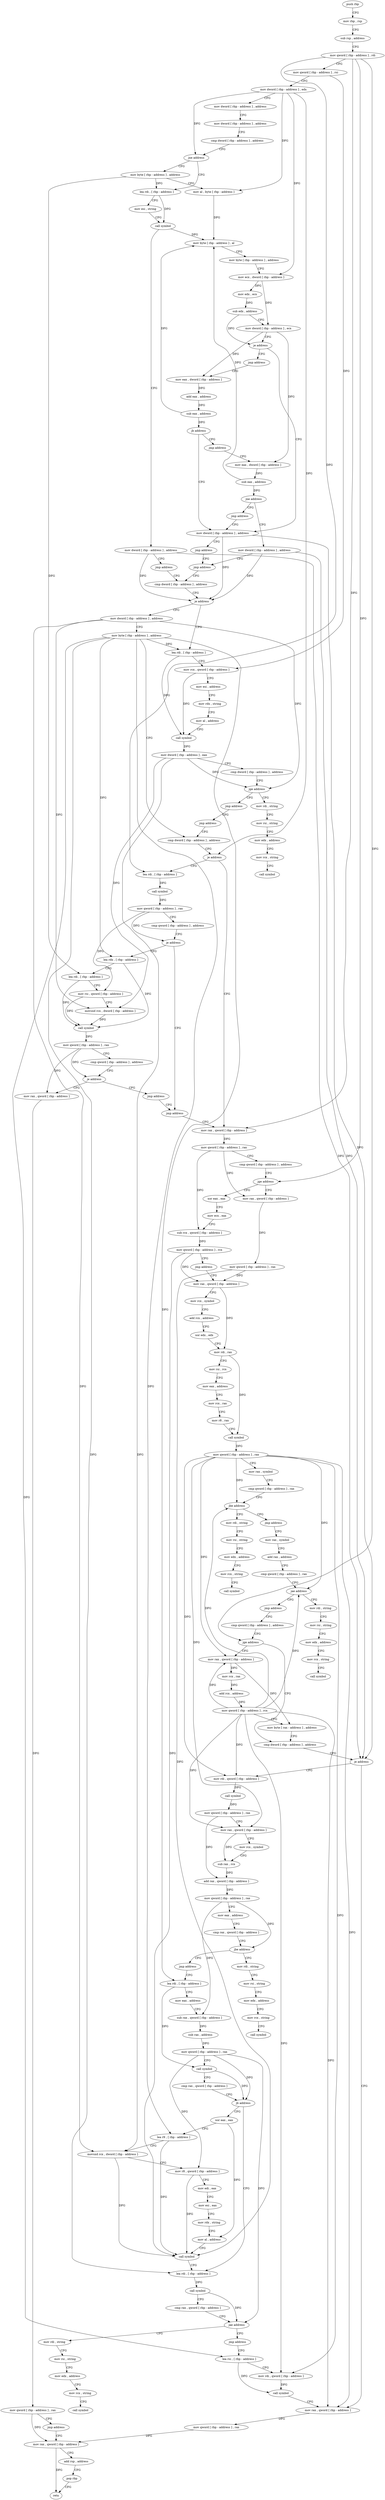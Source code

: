 digraph "func" {
"4255312" [label = "push rbp" ]
"4255313" [label = "mov rbp , rsp" ]
"4255316" [label = "sub rsp , address" ]
"4255323" [label = "mov qword [ rbp - address ] , rdi" ]
"4255327" [label = "mov qword [ rbp - address ] , rsi" ]
"4255331" [label = "mov dword [ rbp - address ] , edx" ]
"4255334" [label = "mov dword [ rbp - address ] , address" ]
"4255341" [label = "mov dword [ rbp - address ] , address" ]
"4255348" [label = "cmp dword [ rbp - address ] , address" ]
"4255352" [label = "jne address" ]
"4255384" [label = "mov byte [ rbp - address ] , address" ]
"4255358" [label = "lea rdi , [ rbp - address ]" ]
"4255388" [label = "mov al , byte [ rbp - address ]" ]
"4255391" [label = "mov byte [ rbp - address ] , al" ]
"4255394" [label = "mov byte [ rbp - address ] , address" ]
"4255398" [label = "mov ecx , dword [ rbp - address ]" ]
"4255401" [label = "mov edx , ecx" ]
"4255403" [label = "sub edx , address" ]
"4255406" [label = "mov dword [ rbp - address ] , ecx" ]
"4255412" [label = "je address" ]
"4255466" [label = "mov dword [ rbp - address ] , address" ]
"4255418" [label = "jmp address" ]
"4255362" [label = "mov esi , string" ]
"4255367" [label = "call symbol" ]
"4255372" [label = "mov dword [ rbp - address ] , address" ]
"4255379" [label = "jmp address" ]
"4255490" [label = "cmp dword [ rbp - address ] , address" ]
"4255473" [label = "jmp address" ]
"4255485" [label = "jmp address" ]
"4255423" [label = "mov eax , dword [ rbp - address ]" ]
"4255494" [label = "je address" ]
"4255593" [label = "mov dword [ rbp - address ] , address" ]
"4255500" [label = "lea rdi , [ rbp - address ]" ]
"4255429" [label = "add eax , address" ]
"4255432" [label = "sub eax , address" ]
"4255435" [label = "jb address" ]
"4255441" [label = "jmp address" ]
"4255600" [label = "mov byte [ rbp - address ] , address" ]
"4255604" [label = "cmp dword [ rbp - address ] , address" ]
"4255504" [label = "mov rcx , qword [ rbp - address ]" ]
"4255508" [label = "mov esi , address" ]
"4255513" [label = "mov rdx , string" ]
"4255523" [label = "mov al , address" ]
"4255525" [label = "call symbol" ]
"4255530" [label = "mov dword [ rbp - address ] , eax" ]
"4255533" [label = "cmp dword [ rbp - address ] , address" ]
"4255537" [label = "jge address" ]
"4255548" [label = "mov rdi , string" ]
"4255543" [label = "jmp address" ]
"4255446" [label = "mov eax , dword [ rbp - address ]" ]
"4255697" [label = "mov rax , qword [ rbp - address ]" ]
"4255701" [label = "mov qword [ rbp - address ] , rax" ]
"4255705" [label = "cmp qword [ rbp - address ] , address" ]
"4255710" [label = "jge address" ]
"4255736" [label = "mov rax , qword [ rbp - address ]" ]
"4255716" [label = "xor eax , eax" ]
"4255614" [label = "lea rdi , [ rbp - address ]" ]
"4255618" [label = "call symbol" ]
"4255623" [label = "mov qword [ rbp - address ] , rax" ]
"4255627" [label = "cmp qword [ rbp - address ] , address" ]
"4255632" [label = "je address" ]
"4255692" [label = "jmp address" ]
"4255638" [label = "lea rdx , [ rbp - address ]" ]
"4255558" [label = "mov rsi , string" ]
"4255568" [label = "mov edx , address" ]
"4255573" [label = "mov rcx , string" ]
"4255583" [label = "call symbol" ]
"4255588" [label = "jmp address" ]
"4255452" [label = "sub eax , address" ]
"4255455" [label = "jne address" ]
"4255478" [label = "mov dword [ rbp - address ] , address" ]
"4255461" [label = "jmp address" ]
"4255740" [label = "mov qword [ rbp - address ] , rax" ]
"4255747" [label = "mov rax , qword [ rbp - address ]" ]
"4255718" [label = "mov ecx , eax" ]
"4255720" [label = "sub rcx , qword [ rbp - address ]" ]
"4255724" [label = "mov qword [ rbp - address ] , rcx" ]
"4255731" [label = "jmp address" ]
"4255642" [label = "lea rdi , [ rbp - address ]" ]
"4255646" [label = "mov rsi , qword [ rbp - address ]" ]
"4255650" [label = "movsxd rcx , dword [ rbp - address ]" ]
"4255654" [label = "call symbol" ]
"4255659" [label = "mov qword [ rbp - address ] , rax" ]
"4255663" [label = "cmp qword [ rbp - address ] , address" ]
"4255668" [label = "je address" ]
"4255687" [label = "jmp address" ]
"4255674" [label = "mov rax , qword [ rbp - address ]" ]
"4255830" [label = "mov rdi , string" ]
"4255840" [label = "mov rsi , string" ]
"4255850" [label = "mov edx , address" ]
"4255855" [label = "mov rcx , string" ]
"4255865" [label = "call symbol" ]
"4255825" [label = "jmp address" ]
"4255870" [label = "mov rax , symbol" ]
"4255754" [label = "mov rcx , symbol" ]
"4255764" [label = "add rcx , address" ]
"4255771" [label = "xor edx , edx" ]
"4255773" [label = "mov rdi , rax" ]
"4255776" [label = "mov rsi , rcx" ]
"4255779" [label = "mov eax , address" ]
"4255784" [label = "mov rcx , rax" ]
"4255787" [label = "mov r8 , rax" ]
"4255790" [label = "call symbol" ]
"4255795" [label = "mov qword [ rbp - address ] , rax" ]
"4255802" [label = "mov rax , symbol" ]
"4255812" [label = "cmp qword [ rbp - address ] , rax" ]
"4255819" [label = "jbe address" ]
"4255678" [label = "mov qword [ rbp - address ] , rax" ]
"4255682" [label = "jmp address" ]
"4256273" [label = "mov rax , qword [ rbp - address ]" ]
"4255608" [label = "je address" ]
"4255880" [label = "add rax , address" ]
"4255886" [label = "cmp qword [ rbp - address ] , rax" ]
"4255893" [label = "jae address" ]
"4255904" [label = "mov rdi , string" ]
"4255899" [label = "jmp address" ]
"4256277" [label = "add rsp , address" ]
"4256284" [label = "pop rbp" ]
"4256285" [label = "retn" ]
"4255914" [label = "mov rsi , string" ]
"4255924" [label = "mov edx , address" ]
"4255929" [label = "mov rcx , string" ]
"4255939" [label = "call symbol" ]
"4255944" [label = "cmp qword [ rbp - address ] , address" ]
"4255949" [label = "jge address" ]
"4255983" [label = "cmp dword [ rbp - address ] , address" ]
"4255955" [label = "mov rax , qword [ rbp - address ]" ]
"4255987" [label = "je address" ]
"4256262" [label = "mov rax , qword [ rbp - address ]" ]
"4255993" [label = "mov rdi , qword [ rbp - address ]" ]
"4255962" [label = "mov rcx , rax" ]
"4255965" [label = "add rcx , address" ]
"4255972" [label = "mov qword [ rbp - address ] , rcx" ]
"4255979" [label = "mov byte [ rax - address ] , address" ]
"4256269" [label = "mov qword [ rbp - address ] , rax" ]
"4256000" [label = "call symbol" ]
"4256005" [label = "mov qword [ rbp - address ] , rax" ]
"4256009" [label = "mov rax , qword [ rbp - address ]" ]
"4256016" [label = "mov rcx , symbol" ]
"4256026" [label = "sub rax , rcx" ]
"4256029" [label = "add rax , qword [ rbp - address ]" ]
"4256033" [label = "mov qword [ rbp - address ] , rax" ]
"4256037" [label = "mov eax , address" ]
"4256042" [label = "cmp rax , qword [ rbp - address ]" ]
"4256046" [label = "jbe address" ]
"4256057" [label = "mov rdi , string" ]
"4256052" [label = "jmp address" ]
"4256067" [label = "mov rsi , string" ]
"4256077" [label = "mov edx , address" ]
"4256082" [label = "mov rcx , string" ]
"4256092" [label = "call symbol" ]
"4256097" [label = "lea rdi , [ rbp - address ]" ]
"4256101" [label = "mov eax , address" ]
"4256106" [label = "sub rax , qword [ rbp - address ]" ]
"4256110" [label = "sub rax , address" ]
"4256116" [label = "mov qword [ rbp - address ] , rax" ]
"4256123" [label = "call symbol" ]
"4256128" [label = "cmp rax , qword [ rbp - address ]" ]
"4256135" [label = "jb address" ]
"4256179" [label = "lea rdi , [ rbp - address ]" ]
"4256141" [label = "xor eax , eax" ]
"4256183" [label = "call symbol" ]
"4256188" [label = "cmp rax , qword [ rbp - address ]" ]
"4256195" [label = "jae address" ]
"4256206" [label = "mov rdi , string" ]
"4256201" [label = "jmp address" ]
"4256143" [label = "lea r9 , [ rbp - address ]" ]
"4256147" [label = "movsxd rcx , dword [ rbp - address ]" ]
"4256151" [label = "mov r8 , qword [ rbp - address ]" ]
"4256158" [label = "mov edi , eax" ]
"4256160" [label = "mov esi , eax" ]
"4256162" [label = "mov rdx , string" ]
"4256172" [label = "mov al , address" ]
"4256174" [label = "call symbol" ]
"4256216" [label = "mov rsi , string" ]
"4256226" [label = "mov edx , address" ]
"4256231" [label = "mov rcx , string" ]
"4256241" [label = "call symbol" ]
"4256246" [label = "lea rsi , [ rbp - address ]" ]
"4256250" [label = "mov rdi , qword [ rbp - address ]" ]
"4256257" [label = "call symbol" ]
"4255312" -> "4255313" [ label = "CFG" ]
"4255313" -> "4255316" [ label = "CFG" ]
"4255316" -> "4255323" [ label = "CFG" ]
"4255323" -> "4255327" [ label = "CFG" ]
"4255323" -> "4255697" [ label = "DFG" ]
"4255323" -> "4255710" [ label = "DFG" ]
"4255323" -> "4255949" [ label = "DFG" ]
"4255323" -> "4255614" [ label = "DFG" ]
"4255327" -> "4255331" [ label = "CFG" ]
"4255327" -> "4255504" [ label = "DFG" ]
"4255331" -> "4255334" [ label = "CFG" ]
"4255331" -> "4255352" [ label = "DFG" ]
"4255331" -> "4255388" [ label = "DFG" ]
"4255331" -> "4255398" [ label = "DFG" ]
"4255331" -> "4255608" [ label = "DFG" ]
"4255334" -> "4255341" [ label = "CFG" ]
"4255341" -> "4255348" [ label = "CFG" ]
"4255348" -> "4255352" [ label = "CFG" ]
"4255352" -> "4255384" [ label = "CFG" ]
"4255352" -> "4255358" [ label = "CFG" ]
"4255384" -> "4255388" [ label = "CFG" ]
"4255384" -> "4255358" [ label = "DFG" ]
"4255384" -> "4255642" [ label = "DFG" ]
"4255358" -> "4255362" [ label = "CFG" ]
"4255358" -> "4255367" [ label = "DFG" ]
"4255388" -> "4255391" [ label = "DFG" ]
"4255391" -> "4255394" [ label = "CFG" ]
"4255394" -> "4255398" [ label = "CFG" ]
"4255398" -> "4255401" [ label = "DFG" ]
"4255398" -> "4255406" [ label = "DFG" ]
"4255401" -> "4255403" [ label = "DFG" ]
"4255403" -> "4255406" [ label = "CFG" ]
"4255403" -> "4255412" [ label = "DFG" ]
"4255406" -> "4255412" [ label = "CFG" ]
"4255406" -> "4255423" [ label = "DFG" ]
"4255406" -> "4255446" [ label = "DFG" ]
"4255412" -> "4255466" [ label = "CFG" ]
"4255412" -> "4255418" [ label = "CFG" ]
"4255466" -> "4255473" [ label = "CFG" ]
"4255466" -> "4255494" [ label = "DFG" ]
"4255466" -> "4255987" [ label = "DFG" ]
"4255418" -> "4255423" [ label = "CFG" ]
"4255362" -> "4255367" [ label = "CFG" ]
"4255367" -> "4255372" [ label = "CFG" ]
"4255367" -> "4255391" [ label = "DFG" ]
"4255372" -> "4255379" [ label = "CFG" ]
"4255372" -> "4255494" [ label = "DFG" ]
"4255372" -> "4255987" [ label = "DFG" ]
"4255379" -> "4255490" [ label = "CFG" ]
"4255490" -> "4255494" [ label = "CFG" ]
"4255473" -> "4255485" [ label = "CFG" ]
"4255485" -> "4255490" [ label = "CFG" ]
"4255423" -> "4255429" [ label = "DFG" ]
"4255494" -> "4255593" [ label = "CFG" ]
"4255494" -> "4255500" [ label = "CFG" ]
"4255593" -> "4255600" [ label = "CFG" ]
"4255593" -> "4255537" [ label = "DFG" ]
"4255593" -> "4255650" [ label = "DFG" ]
"4255593" -> "4256147" [ label = "DFG" ]
"4255500" -> "4255504" [ label = "CFG" ]
"4255500" -> "4255525" [ label = "DFG" ]
"4255429" -> "4255432" [ label = "DFG" ]
"4255432" -> "4255435" [ label = "DFG" ]
"4255432" -> "4255391" [ label = "DFG" ]
"4255435" -> "4255466" [ label = "CFG" ]
"4255435" -> "4255441" [ label = "CFG" ]
"4255441" -> "4255446" [ label = "CFG" ]
"4255600" -> "4255604" [ label = "CFG" ]
"4255600" -> "4255500" [ label = "DFG" ]
"4255600" -> "4255638" [ label = "DFG" ]
"4255600" -> "4256097" [ label = "DFG" ]
"4255600" -> "4256179" [ label = "DFG" ]
"4255600" -> "4256143" [ label = "DFG" ]
"4255600" -> "4256246" [ label = "DFG" ]
"4255604" -> "4255608" [ label = "CFG" ]
"4255504" -> "4255508" [ label = "CFG" ]
"4255504" -> "4255525" [ label = "DFG" ]
"4255508" -> "4255513" [ label = "CFG" ]
"4255513" -> "4255523" [ label = "CFG" ]
"4255523" -> "4255525" [ label = "CFG" ]
"4255525" -> "4255530" [ label = "DFG" ]
"4255530" -> "4255533" [ label = "CFG" ]
"4255530" -> "4255537" [ label = "DFG" ]
"4255530" -> "4255650" [ label = "DFG" ]
"4255530" -> "4256147" [ label = "DFG" ]
"4255533" -> "4255537" [ label = "CFG" ]
"4255537" -> "4255548" [ label = "CFG" ]
"4255537" -> "4255543" [ label = "CFG" ]
"4255548" -> "4255558" [ label = "CFG" ]
"4255543" -> "4255588" [ label = "CFG" ]
"4255446" -> "4255452" [ label = "DFG" ]
"4255697" -> "4255701" [ label = "DFG" ]
"4255701" -> "4255705" [ label = "CFG" ]
"4255701" -> "4255736" [ label = "DFG" ]
"4255701" -> "4255720" [ label = "DFG" ]
"4255705" -> "4255710" [ label = "CFG" ]
"4255710" -> "4255736" [ label = "CFG" ]
"4255710" -> "4255716" [ label = "CFG" ]
"4255736" -> "4255740" [ label = "DFG" ]
"4255716" -> "4255718" [ label = "CFG" ]
"4255614" -> "4255618" [ label = "DFG" ]
"4255618" -> "4255623" [ label = "DFG" ]
"4255623" -> "4255627" [ label = "CFG" ]
"4255623" -> "4255632" [ label = "DFG" ]
"4255623" -> "4255646" [ label = "DFG" ]
"4255627" -> "4255632" [ label = "CFG" ]
"4255632" -> "4255692" [ label = "CFG" ]
"4255632" -> "4255638" [ label = "CFG" ]
"4255692" -> "4255697" [ label = "CFG" ]
"4255638" -> "4255642" [ label = "CFG" ]
"4255638" -> "4255654" [ label = "DFG" ]
"4255558" -> "4255568" [ label = "CFG" ]
"4255568" -> "4255573" [ label = "CFG" ]
"4255573" -> "4255583" [ label = "CFG" ]
"4255588" -> "4255604" [ label = "CFG" ]
"4255452" -> "4255455" [ label = "DFG" ]
"4255452" -> "4255391" [ label = "DFG" ]
"4255455" -> "4255478" [ label = "CFG" ]
"4255455" -> "4255461" [ label = "CFG" ]
"4255478" -> "4255485" [ label = "CFG" ]
"4255478" -> "4255494" [ label = "DFG" ]
"4255478" -> "4255987" [ label = "DFG" ]
"4255461" -> "4255466" [ label = "CFG" ]
"4255740" -> "4255747" [ label = "DFG" ]
"4255740" -> "4256174" [ label = "DFG" ]
"4255747" -> "4255754" [ label = "CFG" ]
"4255747" -> "4255773" [ label = "DFG" ]
"4255718" -> "4255720" [ label = "CFG" ]
"4255720" -> "4255724" [ label = "DFG" ]
"4255724" -> "4255731" [ label = "CFG" ]
"4255724" -> "4255747" [ label = "DFG" ]
"4255724" -> "4256174" [ label = "DFG" ]
"4255731" -> "4255747" [ label = "CFG" ]
"4255642" -> "4255646" [ label = "CFG" ]
"4255642" -> "4255654" [ label = "DFG" ]
"4255646" -> "4255650" [ label = "CFG" ]
"4255646" -> "4255654" [ label = "DFG" ]
"4255650" -> "4255654" [ label = "DFG" ]
"4255654" -> "4255659" [ label = "DFG" ]
"4255659" -> "4255663" [ label = "CFG" ]
"4255659" -> "4255668" [ label = "DFG" ]
"4255659" -> "4255674" [ label = "DFG" ]
"4255663" -> "4255668" [ label = "CFG" ]
"4255668" -> "4255687" [ label = "CFG" ]
"4255668" -> "4255674" [ label = "CFG" ]
"4255687" -> "4255692" [ label = "CFG" ]
"4255674" -> "4255678" [ label = "DFG" ]
"4255830" -> "4255840" [ label = "CFG" ]
"4255840" -> "4255850" [ label = "CFG" ]
"4255850" -> "4255855" [ label = "CFG" ]
"4255855" -> "4255865" [ label = "CFG" ]
"4255825" -> "4255870" [ label = "CFG" ]
"4255870" -> "4255880" [ label = "CFG" ]
"4255754" -> "4255764" [ label = "CFG" ]
"4255764" -> "4255771" [ label = "CFG" ]
"4255771" -> "4255773" [ label = "CFG" ]
"4255773" -> "4255776" [ label = "CFG" ]
"4255773" -> "4255790" [ label = "DFG" ]
"4255776" -> "4255779" [ label = "CFG" ]
"4255779" -> "4255784" [ label = "CFG" ]
"4255784" -> "4255787" [ label = "CFG" ]
"4255787" -> "4255790" [ label = "CFG" ]
"4255790" -> "4255795" [ label = "DFG" ]
"4255795" -> "4255802" [ label = "CFG" ]
"4255795" -> "4255819" [ label = "DFG" ]
"4255795" -> "4255893" [ label = "DFG" ]
"4255795" -> "4255955" [ label = "DFG" ]
"4255795" -> "4256262" [ label = "DFG" ]
"4255795" -> "4255993" [ label = "DFG" ]
"4255795" -> "4256009" [ label = "DFG" ]
"4255795" -> "4256250" [ label = "DFG" ]
"4255802" -> "4255812" [ label = "CFG" ]
"4255812" -> "4255819" [ label = "CFG" ]
"4255819" -> "4255830" [ label = "CFG" ]
"4255819" -> "4255825" [ label = "CFG" ]
"4255678" -> "4255682" [ label = "CFG" ]
"4255678" -> "4256273" [ label = "DFG" ]
"4255682" -> "4256273" [ label = "CFG" ]
"4256273" -> "4256277" [ label = "CFG" ]
"4256273" -> "4256285" [ label = "DFG" ]
"4255608" -> "4255697" [ label = "CFG" ]
"4255608" -> "4255614" [ label = "CFG" ]
"4255880" -> "4255886" [ label = "CFG" ]
"4255886" -> "4255893" [ label = "CFG" ]
"4255893" -> "4255904" [ label = "CFG" ]
"4255893" -> "4255899" [ label = "CFG" ]
"4255904" -> "4255914" [ label = "CFG" ]
"4255899" -> "4255944" [ label = "CFG" ]
"4256277" -> "4256284" [ label = "CFG" ]
"4256284" -> "4256285" [ label = "CFG" ]
"4255914" -> "4255924" [ label = "CFG" ]
"4255924" -> "4255929" [ label = "CFG" ]
"4255929" -> "4255939" [ label = "CFG" ]
"4255944" -> "4255949" [ label = "CFG" ]
"4255949" -> "4255983" [ label = "CFG" ]
"4255949" -> "4255955" [ label = "CFG" ]
"4255983" -> "4255987" [ label = "CFG" ]
"4255955" -> "4255962" [ label = "DFG" ]
"4255955" -> "4255979" [ label = "DFG" ]
"4255987" -> "4256262" [ label = "CFG" ]
"4255987" -> "4255993" [ label = "CFG" ]
"4256262" -> "4256269" [ label = "DFG" ]
"4255993" -> "4256000" [ label = "DFG" ]
"4255962" -> "4255965" [ label = "DFG" ]
"4255965" -> "4255972" [ label = "DFG" ]
"4255972" -> "4255979" [ label = "CFG" ]
"4255972" -> "4255819" [ label = "DFG" ]
"4255972" -> "4255893" [ label = "DFG" ]
"4255972" -> "4255955" [ label = "DFG" ]
"4255972" -> "4256262" [ label = "DFG" ]
"4255972" -> "4255993" [ label = "DFG" ]
"4255972" -> "4256009" [ label = "DFG" ]
"4255972" -> "4256250" [ label = "DFG" ]
"4255979" -> "4255983" [ label = "CFG" ]
"4256269" -> "4256273" [ label = "DFG" ]
"4256000" -> "4256005" [ label = "DFG" ]
"4256005" -> "4256009" [ label = "CFG" ]
"4256005" -> "4256029" [ label = "DFG" ]
"4256009" -> "4256016" [ label = "CFG" ]
"4256009" -> "4256026" [ label = "DFG" ]
"4256016" -> "4256026" [ label = "CFG" ]
"4256026" -> "4256029" [ label = "DFG" ]
"4256029" -> "4256033" [ label = "DFG" ]
"4256033" -> "4256037" [ label = "CFG" ]
"4256033" -> "4256046" [ label = "DFG" ]
"4256033" -> "4256106" [ label = "DFG" ]
"4256037" -> "4256042" [ label = "CFG" ]
"4256042" -> "4256046" [ label = "CFG" ]
"4256046" -> "4256057" [ label = "CFG" ]
"4256046" -> "4256052" [ label = "CFG" ]
"4256057" -> "4256067" [ label = "CFG" ]
"4256052" -> "4256097" [ label = "CFG" ]
"4256067" -> "4256077" [ label = "CFG" ]
"4256077" -> "4256082" [ label = "CFG" ]
"4256082" -> "4256092" [ label = "CFG" ]
"4256097" -> "4256101" [ label = "CFG" ]
"4256097" -> "4256123" [ label = "DFG" ]
"4256101" -> "4256106" [ label = "CFG" ]
"4256106" -> "4256110" [ label = "DFG" ]
"4256110" -> "4256116" [ label = "DFG" ]
"4256116" -> "4256123" [ label = "CFG" ]
"4256116" -> "4256135" [ label = "DFG" ]
"4256116" -> "4256195" [ label = "DFG" ]
"4256116" -> "4256151" [ label = "DFG" ]
"4256123" -> "4256128" [ label = "CFG" ]
"4256123" -> "4256135" [ label = "DFG" ]
"4256128" -> "4256135" [ label = "CFG" ]
"4256135" -> "4256179" [ label = "CFG" ]
"4256135" -> "4256141" [ label = "CFG" ]
"4256179" -> "4256183" [ label = "DFG" ]
"4256141" -> "4256143" [ label = "CFG" ]
"4256141" -> "4256172" [ label = "DFG" ]
"4256183" -> "4256188" [ label = "CFG" ]
"4256183" -> "4256195" [ label = "DFG" ]
"4256188" -> "4256195" [ label = "CFG" ]
"4256195" -> "4256206" [ label = "CFG" ]
"4256195" -> "4256201" [ label = "CFG" ]
"4256206" -> "4256216" [ label = "CFG" ]
"4256201" -> "4256246" [ label = "CFG" ]
"4256143" -> "4256147" [ label = "CFG" ]
"4256143" -> "4256174" [ label = "DFG" ]
"4256147" -> "4256151" [ label = "CFG" ]
"4256147" -> "4256174" [ label = "DFG" ]
"4256151" -> "4256158" [ label = "CFG" ]
"4256151" -> "4256174" [ label = "DFG" ]
"4256158" -> "4256160" [ label = "CFG" ]
"4256160" -> "4256162" [ label = "CFG" ]
"4256162" -> "4256172" [ label = "CFG" ]
"4256172" -> "4256174" [ label = "CFG" ]
"4256174" -> "4256179" [ label = "CFG" ]
"4256216" -> "4256226" [ label = "CFG" ]
"4256226" -> "4256231" [ label = "CFG" ]
"4256231" -> "4256241" [ label = "CFG" ]
"4256246" -> "4256250" [ label = "CFG" ]
"4256246" -> "4256257" [ label = "DFG" ]
"4256250" -> "4256257" [ label = "DFG" ]
"4256257" -> "4256262" [ label = "CFG" ]
}
